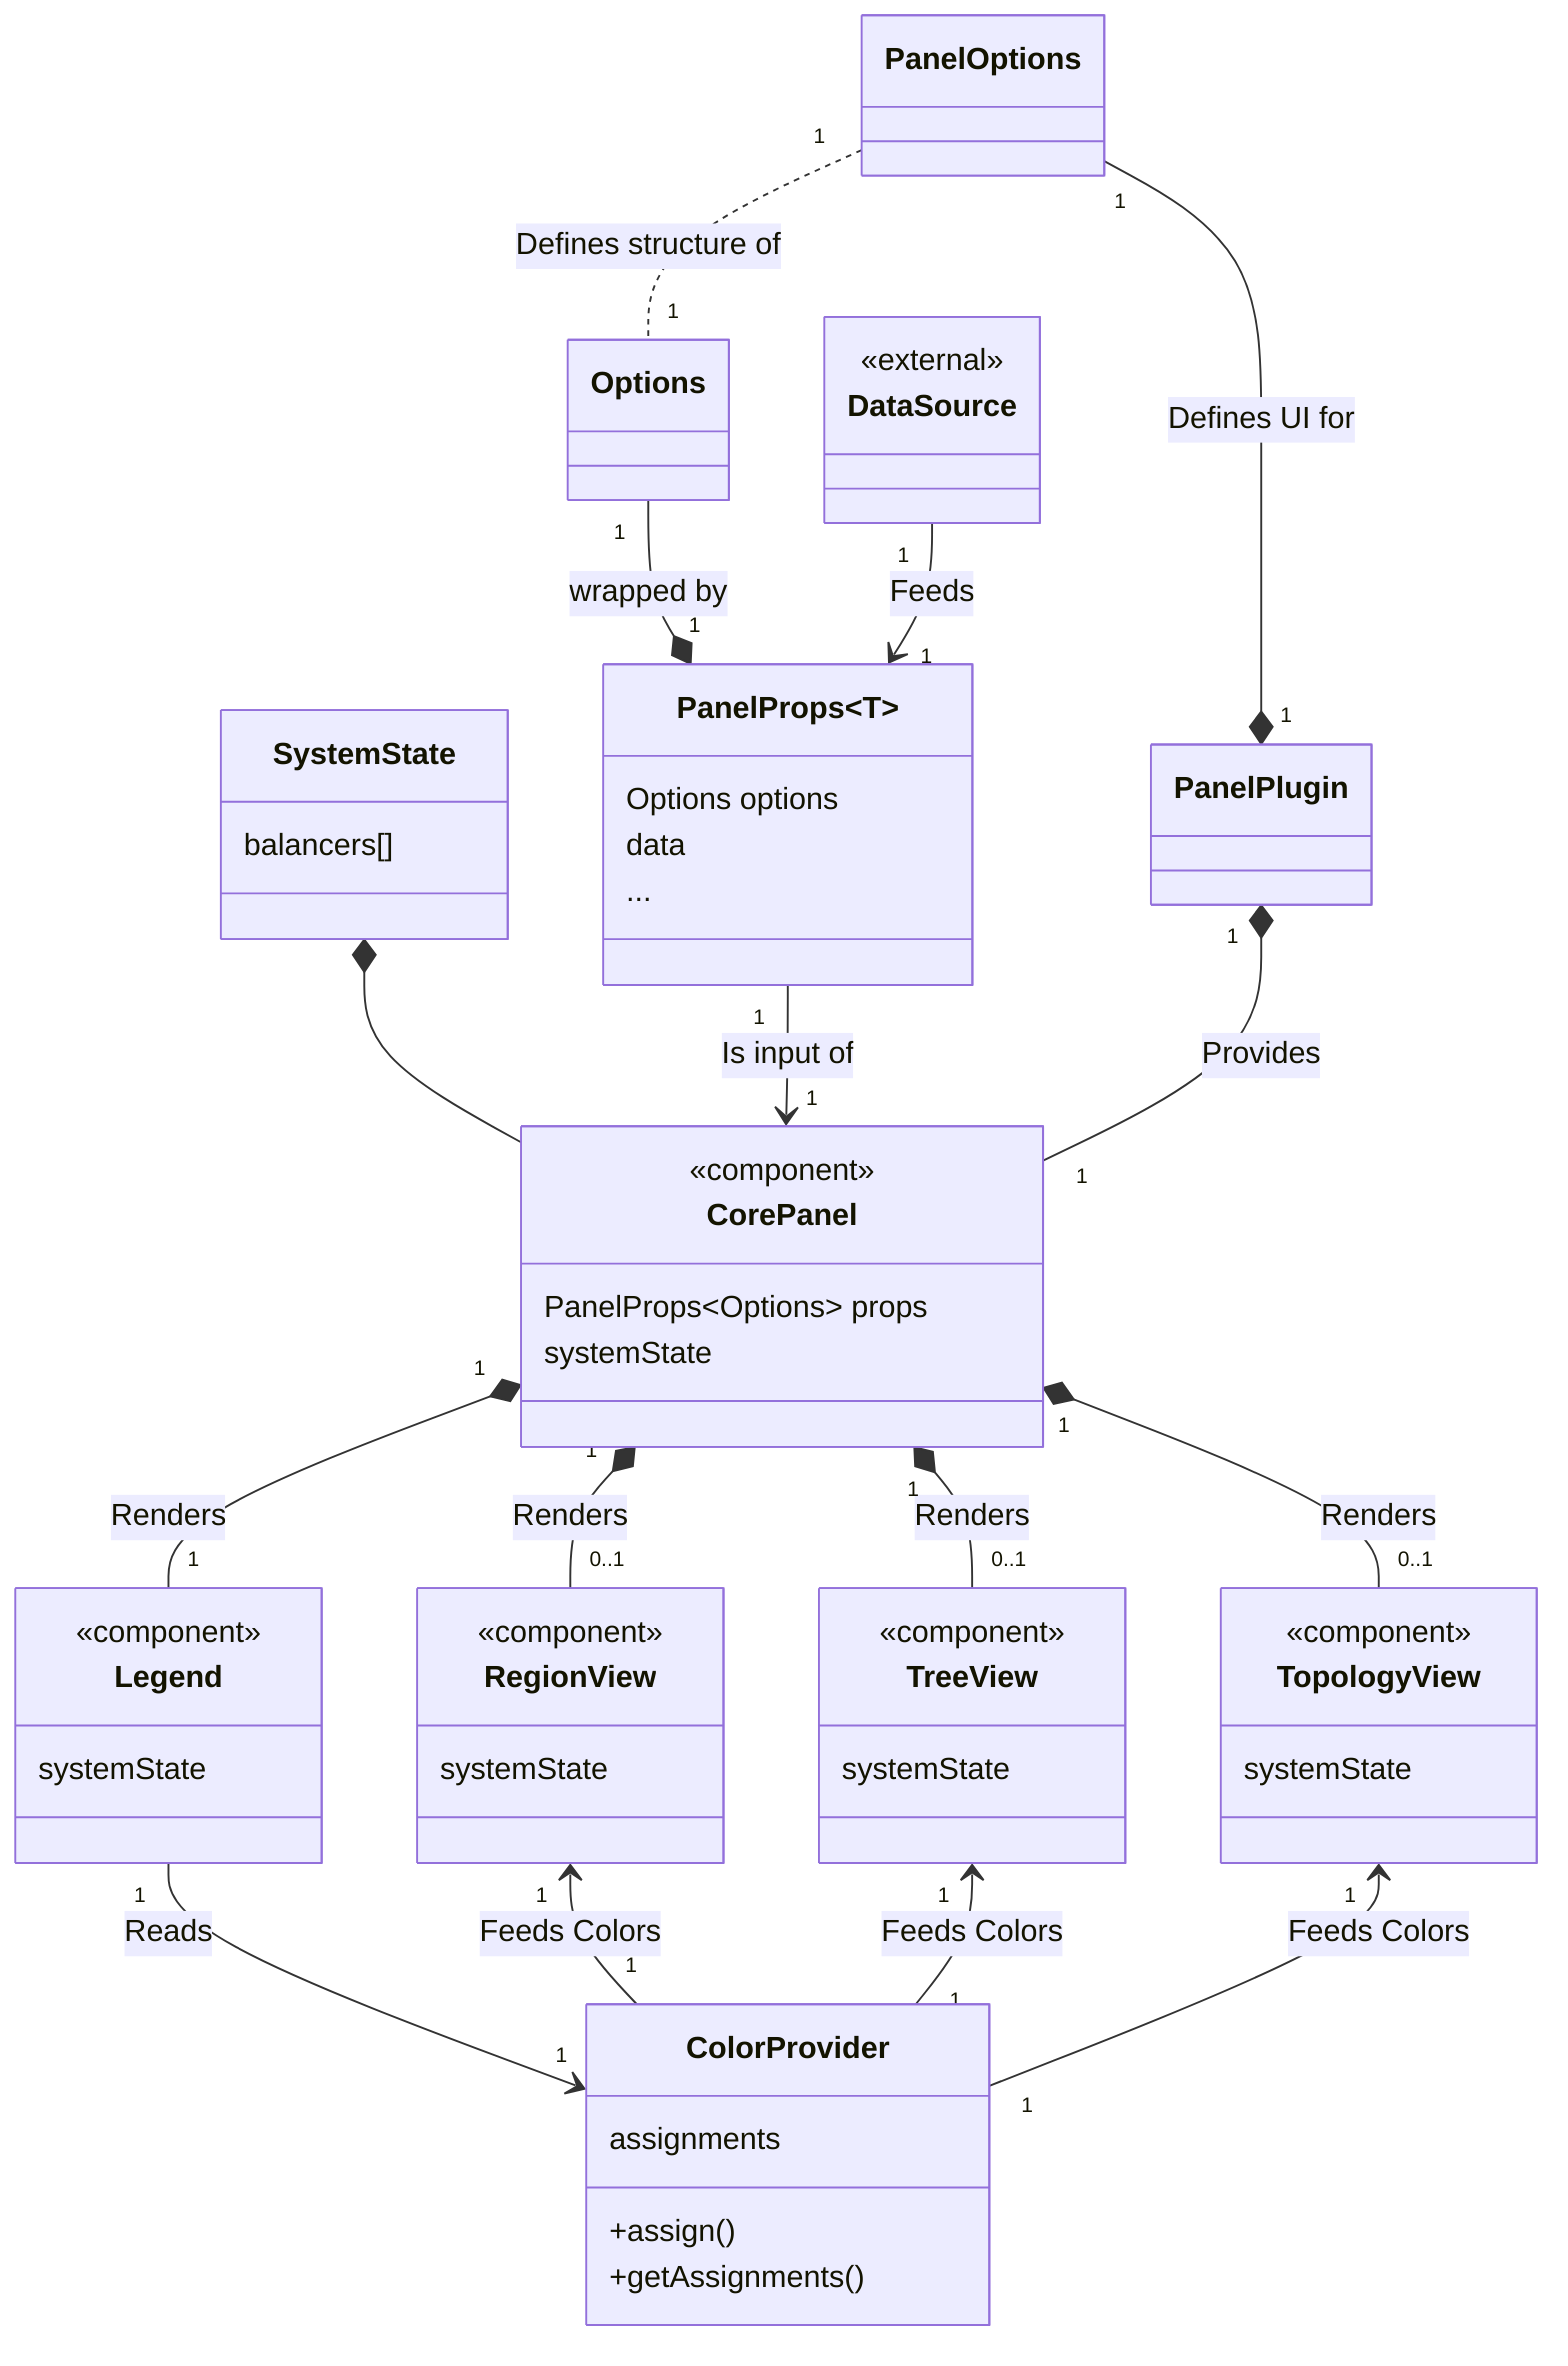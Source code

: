 classDiagram
    class PanelPlugin
    class PanelProps~T~ {
        Options options
        data
        ...
    }
    class CorePanel {
        <<component>>
        PanelProps~Options~ props
        systemState
    }
    class RegionView {
        <<component>>
        systemState
    }
    class DataSource {
        <<external>>
    }
    class TreeView {
        <<component>>
        systemState
    }
    class TopologyView {
        <<component>>
        systemState
    }
    class SystemState {
        balancers[]
    }
    class Legend {
        <<component>>
        systemState
    }
    class ColorProvider {
        assignments
        +assign()
        +getAssignments()
    }

    SystemState *-- CorePanel
    PanelOptions "1" --* "1" PanelPlugin : Defines UI for
    PanelOptions "1" .. "1" Options : Defines structure of
    PanelProps "1" --> "1" CorePanel : Is input of
    Options "1" --* "1" PanelProps : wrapped by
    DataSource "1" --> "1" PanelProps : Feeds
    PanelPlugin "1" *-- "1" CorePanel : Provides
    CorePanel "1" *-- "0..1" RegionView : Renders
    CorePanel "1" *-- "0..1" TreeView : Renders
    CorePanel "1" *-- "0..1" TopologyView : Renders
    CorePanel "1" *-- "1" Legend : Renders
    Legend "1" --> "1" ColorProvider : Reads
    RegionView "1" <-- "1" ColorProvider : Feeds Colors
    TreeView "1" <-- "1" ColorProvider : Feeds Colors
    TopologyView "1" <-- "1" ColorProvider : Feeds Colors


    %% FIXME: not supported on mermaid 10.6, requires upgrading to 10.7
    %% style DataSource stroke:,stroke-dasharray:5 5
    %% style PanelProps stroke:,stroke-dasharray:5 5
    %% style PanelPlugin stroke:,stroke-dasharray:5 5
    %% style PanelOptions stroke:,stroke-dasharray:5 5